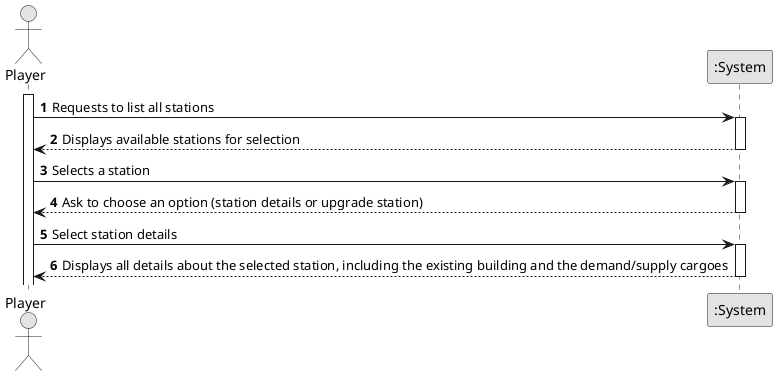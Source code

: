 @startuml

skinparam monochrome true
skinparam packageStyle rectangle
skinparam shadowing false

autonumber

actor "Player" as Player
participant ":System" as System

activate Player

Player -> System : Requests to list all stations
activate System

System --> Player : Displays available stations for selection
deactivate System

Player -> System : Selects a station
activate System

System --> Player : Ask to choose an option (station details or upgrade station)
deactivate System

Player -> System : Select station details
activate System

System --> Player : Displays all details about the selected station, including the existing building and the demand/supply cargoes
deactivate System

@enduml